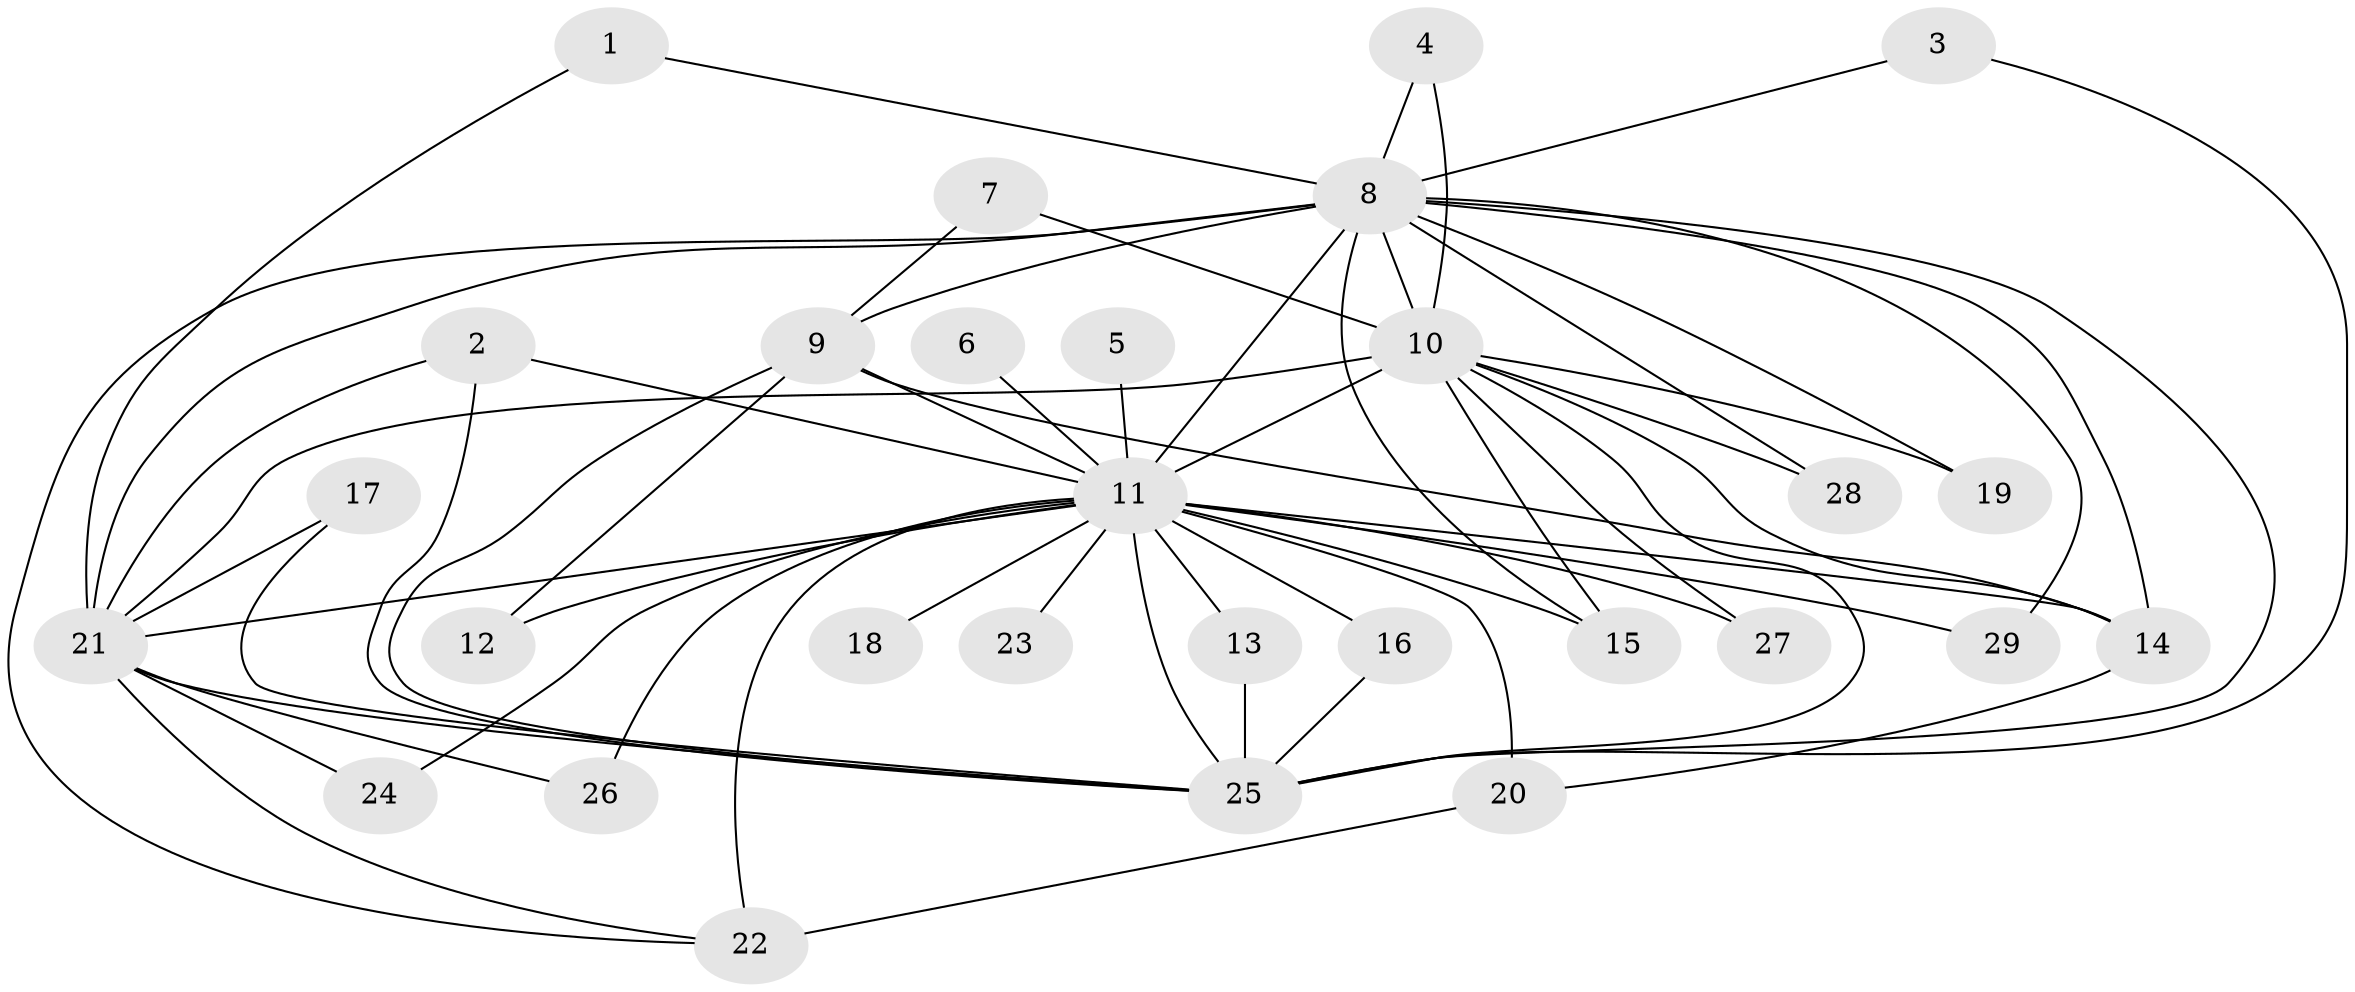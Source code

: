 // original degree distribution, {20: 0.017543859649122806, 17: 0.03508771929824561, 16: 0.017543859649122806, 10: 0.017543859649122806, 13: 0.017543859649122806, 19: 0.03508771929824561, 18: 0.017543859649122806, 14: 0.017543859649122806, 6: 0.017543859649122806, 3: 0.15789473684210525, 2: 0.5789473684210527, 4: 0.07017543859649122}
// Generated by graph-tools (version 1.1) at 2025/49/03/09/25 03:49:45]
// undirected, 29 vertices, 61 edges
graph export_dot {
graph [start="1"]
  node [color=gray90,style=filled];
  1;
  2;
  3;
  4;
  5;
  6;
  7;
  8;
  9;
  10;
  11;
  12;
  13;
  14;
  15;
  16;
  17;
  18;
  19;
  20;
  21;
  22;
  23;
  24;
  25;
  26;
  27;
  28;
  29;
  1 -- 8 [weight=1.0];
  1 -- 21 [weight=1.0];
  2 -- 11 [weight=1.0];
  2 -- 21 [weight=1.0];
  2 -- 25 [weight=1.0];
  3 -- 8 [weight=1.0];
  3 -- 25 [weight=1.0];
  4 -- 8 [weight=1.0];
  4 -- 10 [weight=1.0];
  5 -- 11 [weight=1.0];
  6 -- 11 [weight=1.0];
  7 -- 9 [weight=1.0];
  7 -- 10 [weight=1.0];
  8 -- 9 [weight=1.0];
  8 -- 10 [weight=4.0];
  8 -- 11 [weight=6.0];
  8 -- 14 [weight=1.0];
  8 -- 15 [weight=1.0];
  8 -- 19 [weight=1.0];
  8 -- 21 [weight=3.0];
  8 -- 22 [weight=1.0];
  8 -- 25 [weight=5.0];
  8 -- 28 [weight=1.0];
  8 -- 29 [weight=1.0];
  9 -- 11 [weight=2.0];
  9 -- 12 [weight=1.0];
  9 -- 14 [weight=1.0];
  9 -- 25 [weight=1.0];
  10 -- 11 [weight=6.0];
  10 -- 14 [weight=1.0];
  10 -- 15 [weight=2.0];
  10 -- 19 [weight=1.0];
  10 -- 21 [weight=3.0];
  10 -- 25 [weight=4.0];
  10 -- 27 [weight=1.0];
  10 -- 28 [weight=1.0];
  11 -- 12 [weight=1.0];
  11 -- 13 [weight=2.0];
  11 -- 14 [weight=1.0];
  11 -- 15 [weight=1.0];
  11 -- 16 [weight=1.0];
  11 -- 18 [weight=2.0];
  11 -- 20 [weight=2.0];
  11 -- 21 [weight=4.0];
  11 -- 22 [weight=2.0];
  11 -- 23 [weight=1.0];
  11 -- 24 [weight=1.0];
  11 -- 25 [weight=6.0];
  11 -- 26 [weight=1.0];
  11 -- 27 [weight=1.0];
  11 -- 29 [weight=1.0];
  13 -- 25 [weight=1.0];
  14 -- 20 [weight=1.0];
  16 -- 25 [weight=1.0];
  17 -- 21 [weight=1.0];
  17 -- 25 [weight=1.0];
  20 -- 22 [weight=1.0];
  21 -- 22 [weight=1.0];
  21 -- 24 [weight=1.0];
  21 -- 25 [weight=2.0];
  21 -- 26 [weight=1.0];
}
